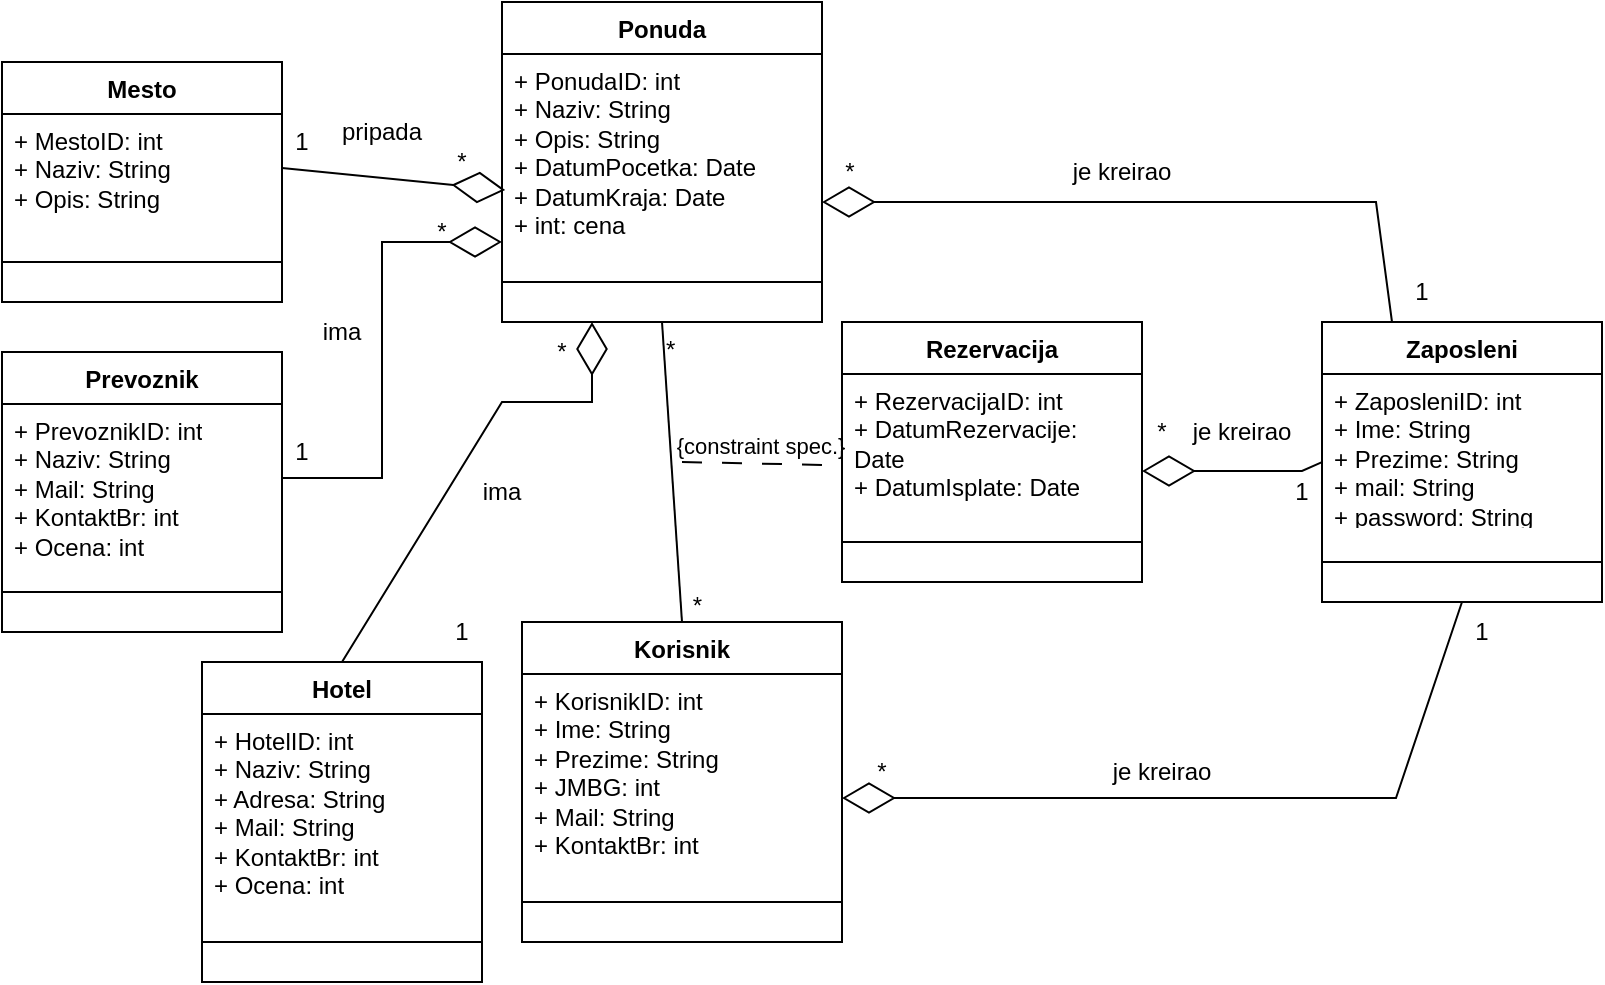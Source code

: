 <mxfile version="24.4.7" type="github">
  <diagram name="Page-1" id="iO_VpCfIkmOvoATDGDRV">
    <mxGraphModel dx="1290" dy="530" grid="1" gridSize="10" guides="1" tooltips="1" connect="1" arrows="1" fold="1" page="1" pageScale="1" pageWidth="827" pageHeight="1169" math="0" shadow="0">
      <root>
        <mxCell id="0" />
        <mxCell id="1" parent="0" />
        <mxCell id="N3QRz-uvsfwkMozRb9pL-1" value="Ponuda" style="swimlane;fontStyle=1;align=center;verticalAlign=top;childLayout=stackLayout;horizontal=1;startSize=26;horizontalStack=0;resizeParent=1;resizeParentMax=0;resizeLast=0;collapsible=1;marginBottom=0;whiteSpace=wrap;html=1;" parent="1" vertex="1">
          <mxGeometry x="270" y="20" width="160" height="160" as="geometry" />
        </mxCell>
        <mxCell id="N3QRz-uvsfwkMozRb9pL-2" value="+ PonudaID: int&lt;div&gt;+ Naziv: String&lt;/div&gt;&lt;div&gt;+ Opis: String&lt;/div&gt;&lt;div&gt;+ DatumPocetka: Date&lt;/div&gt;&lt;div&gt;+ DatumKraja: Date&lt;/div&gt;&lt;div&gt;+ int: cena&lt;/div&gt;&lt;div&gt;&lt;br&gt;&lt;/div&gt;" style="text;strokeColor=none;fillColor=none;align=left;verticalAlign=top;spacingLeft=4;spacingRight=4;overflow=hidden;rotatable=0;points=[[0,0.5],[1,0.5]];portConstraint=eastwest;whiteSpace=wrap;html=1;" parent="N3QRz-uvsfwkMozRb9pL-1" vertex="1">
          <mxGeometry y="26" width="160" height="94" as="geometry" />
        </mxCell>
        <mxCell id="N3QRz-uvsfwkMozRb9pL-3" value="" style="line;strokeWidth=1;fillColor=none;align=left;verticalAlign=middle;spacingTop=-1;spacingLeft=3;spacingRight=3;rotatable=0;labelPosition=right;points=[];portConstraint=eastwest;strokeColor=inherit;" parent="N3QRz-uvsfwkMozRb9pL-1" vertex="1">
          <mxGeometry y="120" width="160" height="40" as="geometry" />
        </mxCell>
        <mxCell id="N3QRz-uvsfwkMozRb9pL-5" value="Mesto" style="swimlane;fontStyle=1;align=center;verticalAlign=top;childLayout=stackLayout;horizontal=1;startSize=26;horizontalStack=0;resizeParent=1;resizeParentMax=0;resizeLast=0;collapsible=1;marginBottom=0;whiteSpace=wrap;html=1;" parent="1" vertex="1">
          <mxGeometry x="20" y="50" width="140" height="120" as="geometry" />
        </mxCell>
        <mxCell id="N3QRz-uvsfwkMozRb9pL-6" value="+ MestoID: int&lt;div&gt;+ Naziv: String&lt;/div&gt;&lt;div&gt;+ Opis: String&lt;/div&gt;&lt;div&gt;&lt;br&gt;&lt;/div&gt;" style="text;strokeColor=none;fillColor=none;align=left;verticalAlign=top;spacingLeft=4;spacingRight=4;overflow=hidden;rotatable=0;points=[[0,0.5],[1,0.5]];portConstraint=eastwest;whiteSpace=wrap;html=1;" parent="N3QRz-uvsfwkMozRb9pL-5" vertex="1">
          <mxGeometry y="26" width="140" height="54" as="geometry" />
        </mxCell>
        <mxCell id="N3QRz-uvsfwkMozRb9pL-7" value="" style="line;strokeWidth=1;fillColor=none;align=left;verticalAlign=middle;spacingTop=-1;spacingLeft=3;spacingRight=3;rotatable=0;labelPosition=right;points=[];portConstraint=eastwest;strokeColor=inherit;" parent="N3QRz-uvsfwkMozRb9pL-5" vertex="1">
          <mxGeometry y="80" width="140" height="40" as="geometry" />
        </mxCell>
        <mxCell id="N3QRz-uvsfwkMozRb9pL-8" value="" style="endArrow=diamondThin;endFill=0;endSize=24;html=1;rounded=0;exitX=1;exitY=0.5;exitDx=0;exitDy=0;entryX=0.01;entryY=0.724;entryDx=0;entryDy=0;entryPerimeter=0;" parent="1" source="N3QRz-uvsfwkMozRb9pL-6" target="N3QRz-uvsfwkMozRb9pL-2" edge="1">
          <mxGeometry width="160" relative="1" as="geometry">
            <mxPoint x="110" y="89.5" as="sourcePoint" />
            <mxPoint x="270" y="89.5" as="targetPoint" />
          </mxGeometry>
        </mxCell>
        <mxCell id="N3QRz-uvsfwkMozRb9pL-9" value="1" style="text;html=1;align=center;verticalAlign=middle;whiteSpace=wrap;rounded=0;" parent="1" vertex="1">
          <mxGeometry x="140" y="75" width="60" height="30" as="geometry" />
        </mxCell>
        <mxCell id="N3QRz-uvsfwkMozRb9pL-11" value="*" style="text;html=1;align=center;verticalAlign=middle;whiteSpace=wrap;rounded=0;" parent="1" vertex="1">
          <mxGeometry x="220" y="85" width="60" height="30" as="geometry" />
        </mxCell>
        <mxCell id="N3QRz-uvsfwkMozRb9pL-12" value="pripada" style="text;html=1;align=center;verticalAlign=middle;whiteSpace=wrap;rounded=0;" parent="1" vertex="1">
          <mxGeometry x="180" y="70" width="60" height="30" as="geometry" />
        </mxCell>
        <mxCell id="N3QRz-uvsfwkMozRb9pL-16" value="Prevoznik" style="swimlane;fontStyle=1;align=center;verticalAlign=top;childLayout=stackLayout;horizontal=1;startSize=26;horizontalStack=0;resizeParent=1;resizeParentMax=0;resizeLast=0;collapsible=1;marginBottom=0;whiteSpace=wrap;html=1;" parent="1" vertex="1">
          <mxGeometry x="20" y="195" width="140" height="140" as="geometry" />
        </mxCell>
        <mxCell id="N3QRz-uvsfwkMozRb9pL-17" value="+ PrevoznikID: int&lt;div&gt;+ Naziv: String&lt;/div&gt;&lt;div&gt;+ Mail: String&lt;/div&gt;&lt;div&gt;+ KontaktBr: int&lt;/div&gt;&lt;div&gt;+ Ocena: int&lt;/div&gt;&lt;div&gt;&lt;br&gt;&lt;/div&gt;" style="text;strokeColor=none;fillColor=none;align=left;verticalAlign=top;spacingLeft=4;spacingRight=4;overflow=hidden;rotatable=0;points=[[0,0.5],[1,0.5]];portConstraint=eastwest;whiteSpace=wrap;html=1;" parent="N3QRz-uvsfwkMozRb9pL-16" vertex="1">
          <mxGeometry y="26" width="140" height="74" as="geometry" />
        </mxCell>
        <mxCell id="N3QRz-uvsfwkMozRb9pL-18" value="" style="line;strokeWidth=1;fillColor=none;align=left;verticalAlign=middle;spacingTop=-1;spacingLeft=3;spacingRight=3;rotatable=0;labelPosition=right;points=[];portConstraint=eastwest;strokeColor=inherit;" parent="N3QRz-uvsfwkMozRb9pL-16" vertex="1">
          <mxGeometry y="100" width="140" height="40" as="geometry" />
        </mxCell>
        <mxCell id="N3QRz-uvsfwkMozRb9pL-19" value="" style="endArrow=diamondThin;endFill=0;endSize=24;html=1;rounded=0;entryX=0;entryY=0.75;entryDx=0;entryDy=0;edgeStyle=elbowEdgeStyle;" parent="1" source="N3QRz-uvsfwkMozRb9pL-17" target="N3QRz-uvsfwkMozRb9pL-1" edge="1">
          <mxGeometry width="160" relative="1" as="geometry">
            <mxPoint x="115" y="275" as="sourcePoint" />
            <mxPoint x="225" y="130" as="targetPoint" />
            <Array as="points">
              <mxPoint x="210" y="200" />
            </Array>
          </mxGeometry>
        </mxCell>
        <mxCell id="N3QRz-uvsfwkMozRb9pL-20" value="1" style="text;html=1;align=center;verticalAlign=middle;whiteSpace=wrap;rounded=0;" parent="1" vertex="1">
          <mxGeometry x="140" y="230" width="60" height="30" as="geometry" />
        </mxCell>
        <mxCell id="N3QRz-uvsfwkMozRb9pL-21" value="*" style="text;html=1;align=center;verticalAlign=middle;whiteSpace=wrap;rounded=0;" parent="1" vertex="1">
          <mxGeometry x="210" y="120" width="60" height="30" as="geometry" />
        </mxCell>
        <mxCell id="N3QRz-uvsfwkMozRb9pL-22" value="ima" style="text;html=1;align=center;verticalAlign=middle;whiteSpace=wrap;rounded=0;" parent="1" vertex="1">
          <mxGeometry x="160" y="170" width="60" height="30" as="geometry" />
        </mxCell>
        <mxCell id="N3QRz-uvsfwkMozRb9pL-23" value="Hotel" style="swimlane;fontStyle=1;align=center;verticalAlign=top;childLayout=stackLayout;horizontal=1;startSize=26;horizontalStack=0;resizeParent=1;resizeParentMax=0;resizeLast=0;collapsible=1;marginBottom=0;whiteSpace=wrap;html=1;" parent="1" vertex="1">
          <mxGeometry x="120" y="350" width="140" height="160" as="geometry" />
        </mxCell>
        <mxCell id="N3QRz-uvsfwkMozRb9pL-24" value="+ HotelID: int&lt;div&gt;+ Naziv: String&lt;/div&gt;&lt;div&gt;+ Adresa: String&lt;/div&gt;&lt;div&gt;&lt;div&gt;+ Mail: String&lt;/div&gt;&lt;div&gt;+ KontaktBr: int&lt;/div&gt;&lt;div&gt;+ Ocena: int&lt;/div&gt;&lt;/div&gt;&lt;div&gt;&lt;br&gt;&lt;/div&gt;" style="text;strokeColor=none;fillColor=none;align=left;verticalAlign=top;spacingLeft=4;spacingRight=4;overflow=hidden;rotatable=0;points=[[0,0.5],[1,0.5]];portConstraint=eastwest;whiteSpace=wrap;html=1;" parent="N3QRz-uvsfwkMozRb9pL-23" vertex="1">
          <mxGeometry y="26" width="140" height="94" as="geometry" />
        </mxCell>
        <mxCell id="N3QRz-uvsfwkMozRb9pL-25" value="" style="line;strokeWidth=1;fillColor=none;align=left;verticalAlign=middle;spacingTop=-1;spacingLeft=3;spacingRight=3;rotatable=0;labelPosition=right;points=[];portConstraint=eastwest;strokeColor=inherit;" parent="N3QRz-uvsfwkMozRb9pL-23" vertex="1">
          <mxGeometry y="120" width="140" height="40" as="geometry" />
        </mxCell>
        <mxCell id="N3QRz-uvsfwkMozRb9pL-26" value="" style="endArrow=diamondThin;endFill=0;endSize=24;html=1;rounded=0;exitX=0.5;exitY=0;exitDx=0;exitDy=0;entryX=0.75;entryY=0;entryDx=0;entryDy=0;" parent="1" source="N3QRz-uvsfwkMozRb9pL-23" edge="1" target="N3QRz-uvsfwkMozRb9pL-29">
          <mxGeometry width="160" relative="1" as="geometry">
            <mxPoint x="250" y="290" as="sourcePoint" />
            <mxPoint x="320" y="210" as="targetPoint" />
            <Array as="points">
              <mxPoint x="270" y="220" />
              <mxPoint x="315" y="220" />
            </Array>
          </mxGeometry>
        </mxCell>
        <mxCell id="N3QRz-uvsfwkMozRb9pL-27" value="ima" style="text;html=1;align=center;verticalAlign=middle;whiteSpace=wrap;rounded=0;" parent="1" vertex="1">
          <mxGeometry x="240" y="250" width="60" height="30" as="geometry" />
        </mxCell>
        <mxCell id="N3QRz-uvsfwkMozRb9pL-28" value="1" style="text;html=1;align=center;verticalAlign=middle;whiteSpace=wrap;rounded=0;" parent="1" vertex="1">
          <mxGeometry x="220" y="320" width="60" height="30" as="geometry" />
        </mxCell>
        <mxCell id="N3QRz-uvsfwkMozRb9pL-29" value="*" style="text;html=1;align=center;verticalAlign=middle;whiteSpace=wrap;rounded=0;" parent="1" vertex="1">
          <mxGeometry x="270" y="180" width="60" height="30" as="geometry" />
        </mxCell>
        <mxCell id="N3QRz-uvsfwkMozRb9pL-30" value="Korisnik" style="swimlane;fontStyle=1;align=center;verticalAlign=top;childLayout=stackLayout;horizontal=1;startSize=26;horizontalStack=0;resizeParent=1;resizeParentMax=0;resizeLast=0;collapsible=1;marginBottom=0;whiteSpace=wrap;html=1;" parent="1" vertex="1">
          <mxGeometry x="280" y="330" width="160" height="160" as="geometry" />
        </mxCell>
        <mxCell id="N3QRz-uvsfwkMozRb9pL-31" value="+ KorisnikID: int&lt;div&gt;+ Ime: String&lt;/div&gt;&lt;div&gt;+ Prezime: String&lt;/div&gt;&lt;div&gt;+ JMBG: int&lt;/div&gt;&lt;div&gt;+ Mail: String&lt;/div&gt;&lt;div&gt;+ KontaktBr: int&lt;/div&gt;&lt;div&gt;&lt;br&gt;&lt;/div&gt;" style="text;strokeColor=none;fillColor=none;align=left;verticalAlign=top;spacingLeft=4;spacingRight=4;overflow=hidden;rotatable=0;points=[[0,0.5],[1,0.5]];portConstraint=eastwest;whiteSpace=wrap;html=1;" parent="N3QRz-uvsfwkMozRb9pL-30" vertex="1">
          <mxGeometry y="26" width="160" height="94" as="geometry" />
        </mxCell>
        <mxCell id="N3QRz-uvsfwkMozRb9pL-32" value="" style="line;strokeWidth=1;fillColor=none;align=left;verticalAlign=middle;spacingTop=-1;spacingLeft=3;spacingRight=3;rotatable=0;labelPosition=right;points=[];portConstraint=eastwest;strokeColor=inherit;" parent="N3QRz-uvsfwkMozRb9pL-30" vertex="1">
          <mxGeometry y="120" width="160" height="40" as="geometry" />
        </mxCell>
        <mxCell id="N3QRz-uvsfwkMozRb9pL-33" value="" style="endArrow=none;html=1;rounded=0;align=center;verticalAlign=top;endFill=0;labelBackgroundColor=none;entryX=0.5;entryY=0;entryDx=0;entryDy=0;exitX=0.5;exitY=1;exitDx=0;exitDy=0;" parent="1" target="N3QRz-uvsfwkMozRb9pL-30" edge="1" source="N3QRz-uvsfwkMozRb9pL-1">
          <mxGeometry relative="1" as="geometry">
            <mxPoint x="350" y="220" as="sourcePoint" />
            <mxPoint x="520" y="210" as="targetPoint" />
          </mxGeometry>
        </mxCell>
        <mxCell id="N3QRz-uvsfwkMozRb9pL-35" value="*" style="resizable=0;html=1;align=left;verticalAlign=top;labelBackgroundColor=none;" parent="N3QRz-uvsfwkMozRb9pL-33" connectable="0" vertex="1">
          <mxGeometry x="-1" relative="1" as="geometry" />
        </mxCell>
        <mxCell id="N3QRz-uvsfwkMozRb9pL-36" value="*" style="resizable=0;html=1;align=right;verticalAlign=bottom;labelBackgroundColor=none;" parent="N3QRz-uvsfwkMozRb9pL-33" connectable="0" vertex="1">
          <mxGeometry x="1" relative="1" as="geometry">
            <mxPoint x="10" as="offset" />
          </mxGeometry>
        </mxCell>
        <mxCell id="N3QRz-uvsfwkMozRb9pL-37" value="{constraint spec.}" style="endArrow=none;startArrow=none;endFill=0;startFill=0;endSize=8;html=1;verticalAlign=bottom;dashed=1;labelBackgroundColor=none;dashPattern=10 10;rounded=0;entryX=-0.012;entryY=0.713;entryDx=0;entryDy=0;entryPerimeter=0;" parent="1" edge="1" target="N3QRz-uvsfwkMozRb9pL-39">
          <mxGeometry width="160" relative="1" as="geometry">
            <mxPoint x="360" y="250" as="sourcePoint" />
            <mxPoint x="520" y="250" as="targetPoint" />
          </mxGeometry>
        </mxCell>
        <mxCell id="N3QRz-uvsfwkMozRb9pL-38" value="Rezervacija" style="swimlane;fontStyle=1;align=center;verticalAlign=top;childLayout=stackLayout;horizontal=1;startSize=26;horizontalStack=0;resizeParent=1;resizeParentMax=0;resizeLast=0;collapsible=1;marginBottom=0;whiteSpace=wrap;html=1;" parent="1" vertex="1">
          <mxGeometry x="440" y="180" width="150" height="130" as="geometry" />
        </mxCell>
        <mxCell id="N3QRz-uvsfwkMozRb9pL-39" value="+ RezervacijaID: int&lt;div&gt;+ DatumRezervacije: Date&lt;/div&gt;&lt;div&gt;+ DatumIsplate: Date&lt;/div&gt;&lt;div&gt;&lt;br&gt;&lt;/div&gt;" style="text;strokeColor=none;fillColor=none;align=left;verticalAlign=top;spacingLeft=4;spacingRight=4;overflow=hidden;rotatable=0;points=[[0,0.5],[1,0.5]];portConstraint=eastwest;whiteSpace=wrap;html=1;" parent="N3QRz-uvsfwkMozRb9pL-38" vertex="1">
          <mxGeometry y="26" width="150" height="64" as="geometry" />
        </mxCell>
        <mxCell id="N3QRz-uvsfwkMozRb9pL-40" value="" style="line;strokeWidth=1;fillColor=none;align=left;verticalAlign=middle;spacingTop=-1;spacingLeft=3;spacingRight=3;rotatable=0;labelPosition=right;points=[];portConstraint=eastwest;strokeColor=inherit;" parent="N3QRz-uvsfwkMozRb9pL-38" vertex="1">
          <mxGeometry y="90" width="150" height="40" as="geometry" />
        </mxCell>
        <mxCell id="y2Xp3346ZPGZVmtbkLBI-1" value="Zaposleni" style="swimlane;fontStyle=1;align=center;verticalAlign=top;childLayout=stackLayout;horizontal=1;startSize=26;horizontalStack=0;resizeParent=1;resizeParentMax=0;resizeLast=0;collapsible=1;marginBottom=0;whiteSpace=wrap;html=1;" vertex="1" parent="1">
          <mxGeometry x="680" y="180" width="140" height="140" as="geometry" />
        </mxCell>
        <mxCell id="y2Xp3346ZPGZVmtbkLBI-2" value="+ ZaposleniID: int&lt;div&gt;+ Ime: String&lt;/div&gt;&lt;div&gt;+ Prezime: String&lt;br&gt;&lt;div&gt;+ mail: String&lt;/div&gt;&lt;div&gt;+ password: String&lt;/div&gt;&lt;div&gt;&lt;br&gt;&lt;/div&gt;&lt;/div&gt;" style="text;strokeColor=none;fillColor=none;align=left;verticalAlign=top;spacingLeft=4;spacingRight=4;overflow=hidden;rotatable=0;points=[[0,0.5],[1,0.5]];portConstraint=eastwest;whiteSpace=wrap;html=1;" vertex="1" parent="y2Xp3346ZPGZVmtbkLBI-1">
          <mxGeometry y="26" width="140" height="74" as="geometry" />
        </mxCell>
        <mxCell id="y2Xp3346ZPGZVmtbkLBI-3" value="" style="line;strokeWidth=1;fillColor=none;align=left;verticalAlign=middle;spacingTop=-1;spacingLeft=3;spacingRight=3;rotatable=0;labelPosition=right;points=[];portConstraint=eastwest;strokeColor=inherit;" vertex="1" parent="y2Xp3346ZPGZVmtbkLBI-1">
          <mxGeometry y="100" width="140" height="40" as="geometry" />
        </mxCell>
        <mxCell id="y2Xp3346ZPGZVmtbkLBI-4" value="" style="endArrow=diamondThin;endFill=0;endSize=24;html=1;rounded=0;exitX=0.25;exitY=0;exitDx=0;exitDy=0;" edge="1" parent="1" source="y2Xp3346ZPGZVmtbkLBI-1">
          <mxGeometry width="160" relative="1" as="geometry">
            <mxPoint x="940" y="110" as="sourcePoint" />
            <mxPoint x="430" y="120" as="targetPoint" />
            <Array as="points">
              <mxPoint x="707" y="120" />
              <mxPoint x="510" y="120" />
            </Array>
          </mxGeometry>
        </mxCell>
        <mxCell id="y2Xp3346ZPGZVmtbkLBI-5" value="je kreirao" style="text;html=1;align=center;verticalAlign=middle;whiteSpace=wrap;rounded=0;" vertex="1" parent="1">
          <mxGeometry x="550" y="90" width="60" height="30" as="geometry" />
        </mxCell>
        <mxCell id="y2Xp3346ZPGZVmtbkLBI-6" value="" style="endArrow=diamondThin;endFill=0;endSize=24;html=1;rounded=0;exitX=0.5;exitY=1;exitDx=0;exitDy=0;" edge="1" parent="1" source="y2Xp3346ZPGZVmtbkLBI-1">
          <mxGeometry width="160" relative="1" as="geometry">
            <mxPoint x="717" y="478" as="sourcePoint" />
            <mxPoint x="440" y="418" as="targetPoint" />
            <Array as="points">
              <mxPoint x="717" y="418" />
              <mxPoint x="520" y="418" />
            </Array>
          </mxGeometry>
        </mxCell>
        <mxCell id="y2Xp3346ZPGZVmtbkLBI-7" value="je kreirao" style="text;html=1;align=center;verticalAlign=middle;whiteSpace=wrap;rounded=0;" vertex="1" parent="1">
          <mxGeometry x="570" y="390" width="60" height="30" as="geometry" />
        </mxCell>
        <mxCell id="y2Xp3346ZPGZVmtbkLBI-8" value="" style="endArrow=diamondThin;endFill=0;endSize=24;html=1;rounded=0;exitX=0;exitY=0.595;exitDx=0;exitDy=0;exitPerimeter=0;" edge="1" parent="1" source="y2Xp3346ZPGZVmtbkLBI-2">
          <mxGeometry width="160" relative="1" as="geometry">
            <mxPoint x="700" y="254.5" as="sourcePoint" />
            <mxPoint x="590" y="254.5" as="targetPoint" />
            <Array as="points">
              <mxPoint x="670" y="254.5" />
            </Array>
          </mxGeometry>
        </mxCell>
        <mxCell id="y2Xp3346ZPGZVmtbkLBI-9" value="je kreirao" style="text;html=1;align=center;verticalAlign=middle;whiteSpace=wrap;rounded=0;" vertex="1" parent="1">
          <mxGeometry x="610" y="220" width="60" height="30" as="geometry" />
        </mxCell>
        <mxCell id="y2Xp3346ZPGZVmtbkLBI-10" value="1" style="text;html=1;align=center;verticalAlign=middle;whiteSpace=wrap;rounded=0;" vertex="1" parent="1">
          <mxGeometry x="700" y="150" width="60" height="30" as="geometry" />
        </mxCell>
        <mxCell id="y2Xp3346ZPGZVmtbkLBI-11" value="1" style="text;html=1;align=center;verticalAlign=middle;whiteSpace=wrap;rounded=0;" vertex="1" parent="1">
          <mxGeometry x="640" y="250" width="60" height="30" as="geometry" />
        </mxCell>
        <mxCell id="y2Xp3346ZPGZVmtbkLBI-12" value="1" style="text;html=1;align=center;verticalAlign=middle;whiteSpace=wrap;rounded=0;" vertex="1" parent="1">
          <mxGeometry x="730" y="320" width="60" height="30" as="geometry" />
        </mxCell>
        <mxCell id="y2Xp3346ZPGZVmtbkLBI-13" value="*" style="text;html=1;align=center;verticalAlign=middle;whiteSpace=wrap;rounded=0;" vertex="1" parent="1">
          <mxGeometry x="414" y="90" width="60" height="30" as="geometry" />
        </mxCell>
        <mxCell id="y2Xp3346ZPGZVmtbkLBI-14" value="*" style="text;html=1;align=center;verticalAlign=middle;whiteSpace=wrap;rounded=0;" vertex="1" parent="1">
          <mxGeometry x="570" y="220" width="60" height="30" as="geometry" />
        </mxCell>
        <mxCell id="y2Xp3346ZPGZVmtbkLBI-15" value="*" style="text;html=1;align=center;verticalAlign=middle;whiteSpace=wrap;rounded=0;" vertex="1" parent="1">
          <mxGeometry x="430" y="390" width="60" height="30" as="geometry" />
        </mxCell>
      </root>
    </mxGraphModel>
  </diagram>
</mxfile>
